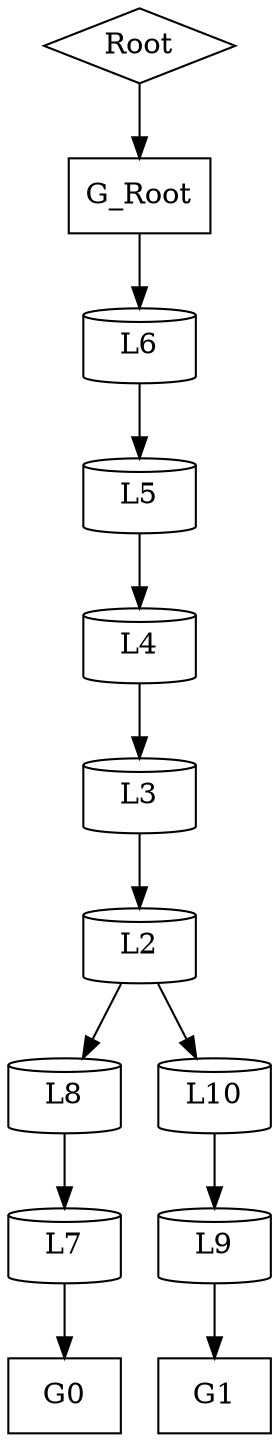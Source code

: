 strict digraph "" {
	Root	[params="{'node': 'Root', 'type': 'link', 'joint': {'type': 'root'}}",
		shape=diamond];
	G_Root	[params="{'node': 'G_Root', 'type': 'geom', 'geometry': {'primitive': 'box', 'args': {'x': 0.2, 'y': 0.2, 'z': 0.2, 'color': [1, 1, 1]}}, '\
original_node': 'JG_(224, 123)'}",
		shape=box];
	Root -> G_Root;
	L6	[params="{'node': 'L6', 'type': 'link', 'original_node': 'JG_4', 'translation': [0, 0, 1.0], 'relative': True, 'joint': {'type': 'ball'}}",
		shape=cylinder];
	G_Root -> L6;
	L5	[params="{'node': 'L5', 'type': 'link', 'original_node': 'JG_3', 'translation': [0, 0, 1.0], 'relative': True, 'joint': {'type': 'ball'}}",
		shape=cylinder];
	L6 -> L5;
	L4	[params="{'node': 'L4', 'type': 'link', 'original_node': 'JG_2', 'translation': [0, 0, 1.0], 'relative': True, 'joint': {'type': 'ball'}}",
		shape=cylinder];
	L5 -> L4;
	L3	[params="{'node': 'L3', 'type': 'link', 'original_node': 'JG_1', 'translation': [0, 0, 1.0], 'relative': True, 'joint': {'type': 'ball'}}",
		shape=cylinder];
	L4 -> L3;
	L2	[params="{'node': 'L2', 'type': 'link', 'original_node': 'JG_0', 'translation': [0, 0, 1.0], 'relative': True, 'joint': {'type': 'ball'}}",
		shape=cylinder];
	L3 -> L2;
	L8	[params="{'node': 'L8', 'type': 'link', 'original_node': 'JG_(220, 111)', 'translation': [0, 0, 1.0], 'relative': True, 'joint': {'type': '\
ball'}}",
		shape=cylinder];
	L2 -> L8;
	L10	[params="{'node': 'L10', 'type': 'link', 'original_node': 'JG_(224, 123)', 'translation': [0, 0, 1.0], 'relative': True, 'joint': {'type': '\
ball'}}",
		shape=cylinder];
	L2 -> L10;
	L7	[params="{'node': 'L7', 'type': 'link', 'original_node': 'JG_(204, 104)', 'translation': [0, 0, 0.5], 'relative': True, 'joint': {'type': '\
ball'}}",
		shape=cylinder];
	L8 -> L7;
	G0	[params="{'node': 'G0', 'type': 'geom', 'original_node': 'EG_(171, 90)', 'translation': [0, 0, 0.5], 'relative': True, 'joint': {'type': '\
ball'}, 'geometry': {'primitive': 'box', 'args': {'x': 0.2, 'y': 0.5, 'z': 1.0, 'color': [1, 0, 0]}}}",
		shape=box];
	L7 -> G0;
	L9	[params="{'node': 'L9', 'type': 'link', 'original_node': 'JG_(212, 128)', 'translation': [0, 0, 0.5], 'relative': True, 'joint': {'type': '\
ball'}}",
		shape=cylinder];
	L10 -> L9;
	G1	[params="{'node': 'G1', 'type': 'geom', 'original_node': 'EG_(187, 137)', 'translation': [0, 0, 0.5], 'relative': True, 'joint': {'type': '\
ball'}, 'geometry': {'primitive': 'box', 'args': {'x': 0.2, 'y': 0.5, 'z': 1.0, 'color': [1, 0, 0]}}}",
		shape=box];
	L9 -> G1;
}
